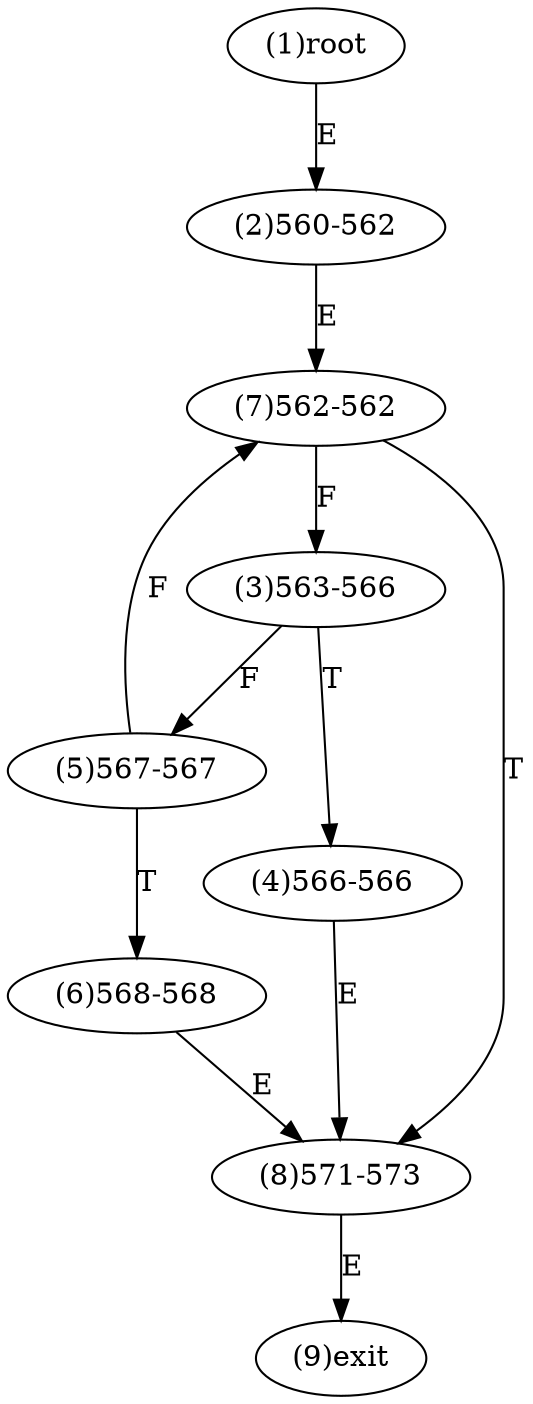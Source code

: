 digraph "" { 
1[ label="(1)root"];
2[ label="(2)560-562"];
3[ label="(3)563-566"];
4[ label="(4)566-566"];
5[ label="(5)567-567"];
6[ label="(6)568-568"];
7[ label="(7)562-562"];
8[ label="(8)571-573"];
9[ label="(9)exit"];
1->2[ label="E"];
2->7[ label="E"];
3->5[ label="F"];
3->4[ label="T"];
4->8[ label="E"];
5->7[ label="F"];
5->6[ label="T"];
6->8[ label="E"];
7->3[ label="F"];
7->8[ label="T"];
8->9[ label="E"];
}